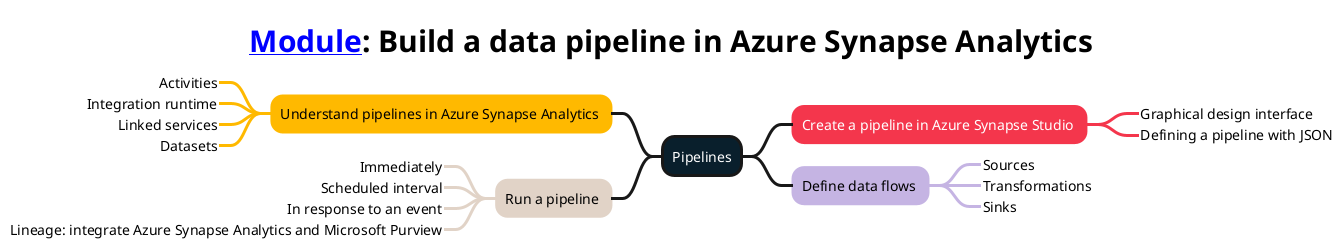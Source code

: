 @startmindmap
<style>
title {
        FontSize 30
        FontColor #000000
    }
mindmapDiagram {
    :depth(0) {
        BackgroundColor #091f2c
        FontColor #ffffff
        LineThickness 3.0
    }
    .topic1 {
        BackgroundColor #ffb900
        LineColor #ffb900
        LineThickness 3.0
        FontColor #000000
    }
    .topic2 {
        BackgroundColor #f4364c
        LineColor #f4364c
        LineThickness 3.0
        FontColor #ffffff
    }
    .topic3 {
        BackgroundColor #c5b4e3
        LineColor #c5b4e3
        LineThickness 3.0
        FontColor #000000
    }
    .topic4 {
        BackgroundColor #e1d3c7
        LineColor #e1d3c7
        LineThickness 3.0
        FontColor #000000
    }
    .topic5 {
        BackgroundColor #07641d
        LineColor #07641d
        LineThickness 3.0
        FontColor #ffffff
    }
}
</style>
title [[https://learn.microsoft.com/training/modules/build-data-pipeline-azure-synapse-analytics/ Module]]: Build a data pipeline in Azure Synapse Analytics
+ Pipelines
-- Understand pipelines in Azure Synapse Analytics <<topic1>>
---_ Activities
---_ Integration runtime
---_ Linked services
---_ Datasets
++ Create a pipeline in Azure Synapse Studio <<topic2>>
+++_ Graphical design interface
+++_ Defining a pipeline with JSON
++ Define data flows <<topic3>>
+++_ Sources
+++_ Transformations
+++_ Sinks
-- Run a pipeline <<topic4>>
---_ Immediately
---_ Scheduled interval
---_ In response to an event
---_ Lineage: integrate Azure Synapse Analytics and Microsoft Purview
@endmindmap